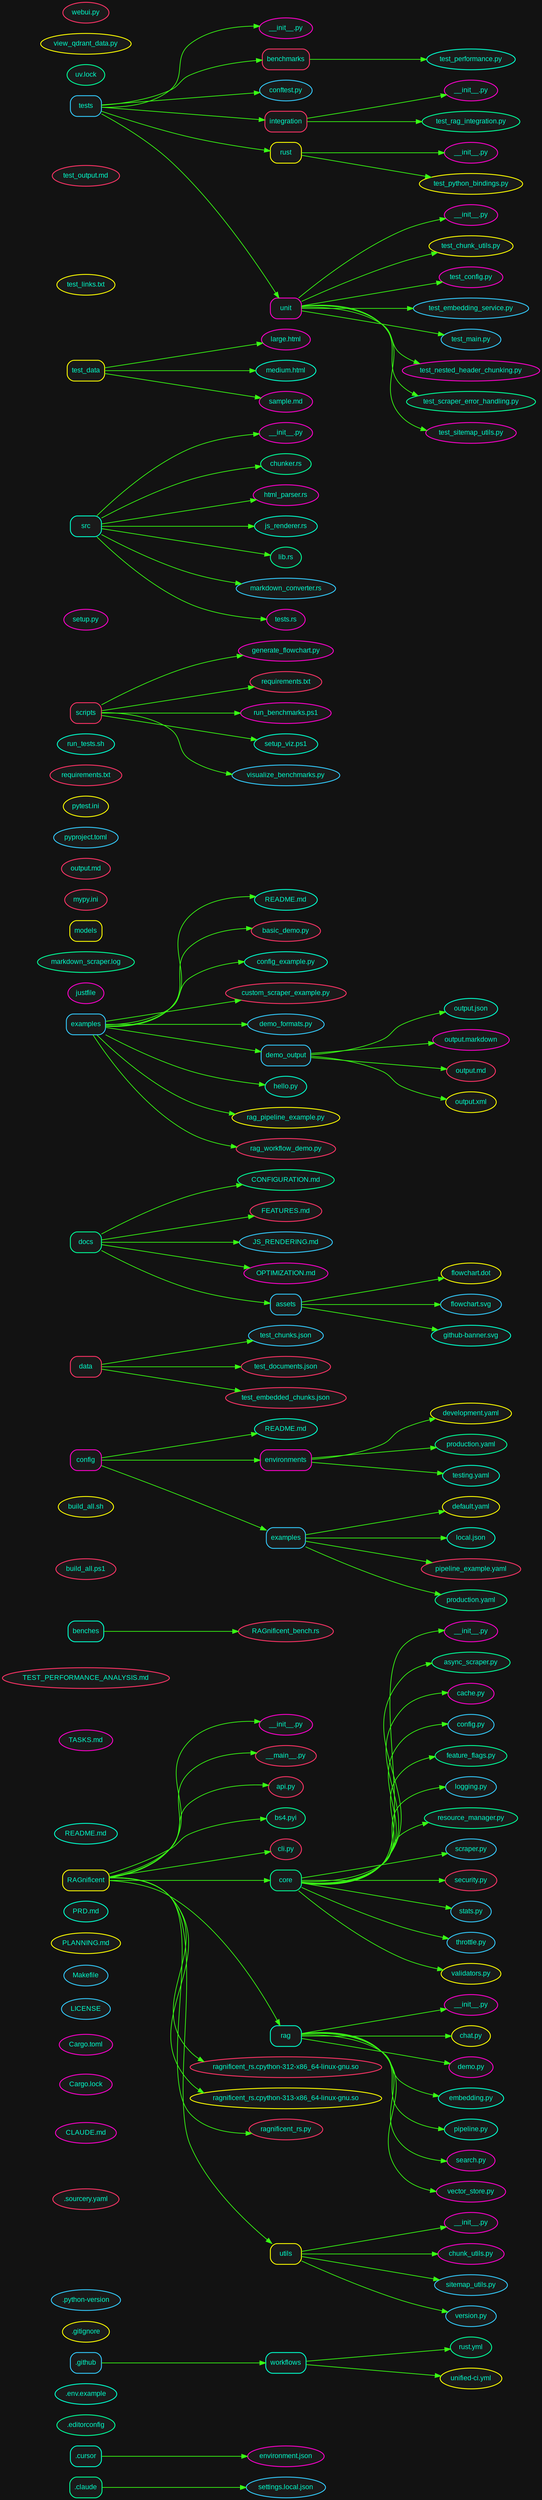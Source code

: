 digraph G {
rankdir=LR;
bgcolor="#121212";
fontname=Arial;
fontsize=12;
node [style="filled, rounded", fillcolor="#1a1a1a", fontcolor="#00ffcc", fontname=Arial, fontsize=12, penwidth=1.5, color="#00ff99"];
edge [color="#39ff14", penwidth=1.2];
node_6723ce3e1a [label=".claude", shape=box, color="#00ff99"];
node_4fc3692381 [label="settings.local.json", shape=ellipse, color="#33ccff"];
node_6723ce3e1a -> node_4fc3692381;
node_a3519be471 [label=".cursor", shape=box, color="#00ffcc"];
node_0068dc9cc3 [label="environment.json", shape=ellipse, color="#ff00cc"];
node_a3519be471 -> node_0068dc9cc3;
node_2e50f262aa [label=".editorconfig", shape=ellipse, color="#00ff99"];
node_af5fa5a1ed [label=".env.example", shape=ellipse, color="#00ffcc"];
node_8d2c1e656d [label=".github", shape=box, color="#33ccff"];
node_45249cdfd6 [label="workflows", shape=box, color="#00ffcc"];
node_8d2c1e656d -> node_45249cdfd6;
node_df6efcd2dc [label="rust.yml", shape=ellipse, color="#00ff99"];
node_45249cdfd6 -> node_df6efcd2dc;
node_f67ed11aee [label="unified-ci.yml", shape=ellipse, color="#ffff00"];
node_45249cdfd6 -> node_f67ed11aee;
node_4d83ba9df5 [label=".gitignore", shape=ellipse, color="#ffff00"];
node_dcb4342fc0 [label=".python-version", shape=ellipse, color="#33ccff"];
node_33e3bf7493 [label=".sourcery.yaml", shape=ellipse, color="#ff3366"];
node_97b5d104bb [label="CLAUDE.md", shape=ellipse, color="#ff00cc"];
node_3916efefbe [label="Cargo.lock", shape=ellipse, color="#ff00cc"];
node_bb118d3251 [label="Cargo.toml", shape=ellipse, color="#ff00cc"];
node_624fb85c93 [label="LICENSE", shape=ellipse, color="#33ccff"];
node_bf2c196d73 [label="Makefile", shape=ellipse, color="#33ccff"];
node_4e685da6bb [label="PLANNING.md", shape=ellipse, color="#ffff00"];
node_e60ddea53e [label="PRD.md", shape=ellipse, color="#00ffcc"];
node_96fadcfcf1 [label="RAGnificent", shape=box, color="#ffff00"];
node_44a31065e8 [label="__init__.py", shape=ellipse, color="#ff00cc"];
node_96fadcfcf1 -> node_44a31065e8;
node_ceda1aba40 [label="__main__.py", shape=ellipse, color="#ff3366"];
node_96fadcfcf1 -> node_ceda1aba40;
node_5e7a8a324b [label="api.py", shape=ellipse, color="#ff3366"];
node_96fadcfcf1 -> node_5e7a8a324b;
node_8403e9cede [label="bs4.pyi", shape=ellipse, color="#00ff99"];
node_96fadcfcf1 -> node_8403e9cede;
node_ba4f19db93 [label="cli.py", shape=ellipse, color="#ff3366"];
node_96fadcfcf1 -> node_ba4f19db93;
node_f12552dfea [label="core", shape=box, color="#00ff99"];
node_96fadcfcf1 -> node_f12552dfea;
node_48234bf8fb [label="__init__.py", shape=ellipse, color="#ff00cc"];
node_f12552dfea -> node_48234bf8fb;
node_5deebca2d3 [label="async_scraper.py", shape=ellipse, color="#00ff99"];
node_f12552dfea -> node_5deebca2d3;
node_b21d112c4b [label="cache.py", shape=ellipse, color="#ff00cc"];
node_f12552dfea -> node_b21d112c4b;
node_2bb9ea71a8 [label="config.py", shape=ellipse, color="#33ccff"];
node_f12552dfea -> node_2bb9ea71a8;
node_7240bf9fd9 [label="feature_flags.py", shape=ellipse, color="#00ff99"];
node_f12552dfea -> node_7240bf9fd9;
node_54fa11c821 [label="logging.py", shape=ellipse, color="#33ccff"];
node_f12552dfea -> node_54fa11c821;
node_b310d810c5 [label="resource_manager.py", shape=ellipse, color="#00ff99"];
node_f12552dfea -> node_b310d810c5;
node_4a29cc2720 [label="scraper.py", shape=ellipse, color="#33ccff"];
node_f12552dfea -> node_4a29cc2720;
node_469b451536 [label="security.py", shape=ellipse, color="#ff3366"];
node_f12552dfea -> node_469b451536;
node_28437f5224 [label="stats.py", shape=ellipse, color="#33ccff"];
node_f12552dfea -> node_28437f5224;
node_44a40de855 [label="throttle.py", shape=ellipse, color="#33ccff"];
node_f12552dfea -> node_44a40de855;
node_480370d747 [label="validators.py", shape=ellipse, color="#ffff00"];
node_f12552dfea -> node_480370d747;
node_884bd2e85a [label="rag", shape=box, color="#00ffcc"];
node_96fadcfcf1 -> node_884bd2e85a;
node_a4a4210963 [label="__init__.py", shape=ellipse, color="#ff00cc"];
node_884bd2e85a -> node_a4a4210963;
node_781d406aa5 [label="chat.py", shape=ellipse, color="#ffff00"];
node_884bd2e85a -> node_781d406aa5;
node_86085ead6a [label="demo.py", shape=ellipse, color="#ff00cc"];
node_884bd2e85a -> node_86085ead6a;
node_4cfb1f460f [label="embedding.py", shape=ellipse, color="#00ffcc"];
node_884bd2e85a -> node_4cfb1f460f;
node_c07844dacb [label="pipeline.py", shape=ellipse, color="#00ffcc"];
node_884bd2e85a -> node_c07844dacb;
node_f03db6c494 [label="search.py", shape=ellipse, color="#ff00cc"];
node_884bd2e85a -> node_f03db6c494;
node_1b947b1eae [label="vector_store.py", shape=ellipse, color="#ff00cc"];
node_884bd2e85a -> node_1b947b1eae;
node_7909ab12ec [label="ragnificent_rs.cpython-312-x86_64-linux-gnu.so", shape=ellipse, color="#ff3366"];
node_96fadcfcf1 -> node_7909ab12ec;
node_1946bf8ca6 [label="ragnificent_rs.cpython-313-x86_64-linux-gnu.so", shape=ellipse, color="#ffff00"];
node_96fadcfcf1 -> node_1946bf8ca6;
node_3b1ab28636 [label="ragnificent_rs.py", shape=ellipse, color="#ff3366"];
node_96fadcfcf1 -> node_3b1ab28636;
node_dba493fe7e [label="utils", shape=box, color="#ffff00"];
node_96fadcfcf1 -> node_dba493fe7e;
node_266cca8c68 [label="__init__.py", shape=ellipse, color="#ff00cc"];
node_dba493fe7e -> node_266cca8c68;
node_af5ee07a92 [label="chunk_utils.py", shape=ellipse, color="#ff00cc"];
node_dba493fe7e -> node_af5ee07a92;
node_fc0472216d [label="sitemap_utils.py", shape=ellipse, color="#33ccff"];
node_dba493fe7e -> node_fc0472216d;
node_122d9d1709 [label="version.py", shape=ellipse, color="#33ccff"];
node_dba493fe7e -> node_122d9d1709;
node_9b51edb2c8 [label="README.md", shape=ellipse, color="#00ffcc"];
node_6f501bd2d8 [label="TASKS.md", shape=ellipse, color="#ff00cc"];
node_843e8caf31 [label="TEST_PERFORMANCE_ANALYSIS.md", shape=ellipse, color="#ff3366"];
node_803e5cba59 [label="benches", shape=box, color="#00ffcc"];
node_6186598473 [label="RAGnificent_bench.rs", shape=ellipse, color="#ff3366"];
node_803e5cba59 -> node_6186598473;
node_ab2ede1471 [label="build_all.ps1", shape=ellipse, color="#ff3366"];
node_c193cb40c8 [label="build_all.sh", shape=ellipse, color="#ffff00"];
node_95dad121f1 [label="config", shape=box, color="#ff00cc"];
node_ed03285900 [label="README.md", shape=ellipse, color="#00ffcc"];
node_95dad121f1 -> node_ed03285900;
node_8f696f5a34 [label="environments", shape=box, color="#ff00cc"];
node_95dad121f1 -> node_8f696f5a34;
node_17f299cf33 [label="development.yaml", shape=ellipse, color="#ffff00"];
node_8f696f5a34 -> node_17f299cf33;
node_3887342f96 [label="production.yaml", shape=ellipse, color="#00ff99"];
node_8f696f5a34 -> node_3887342f96;
node_4e09a991cf [label="testing.yaml", shape=ellipse, color="#00ffcc"];
node_8f696f5a34 -> node_4e09a991cf;
node_994f1d5ade [label="examples", shape=box, color="#33ccff"];
node_95dad121f1 -> node_994f1d5ade;
node_6ff2686f0c [label="default.yaml", shape=ellipse, color="#ffff00"];
node_994f1d5ade -> node_6ff2686f0c;
node_7bb6fd6974 [label="local.json", shape=ellipse, color="#00ffcc"];
node_994f1d5ade -> node_7bb6fd6974;
node_cb18f8bed2 [label="pipeline_example.yaml", shape=ellipse, color="#ff3366"];
node_994f1d5ade -> node_cb18f8bed2;
node_86d5aa21fc [label="production.yaml", shape=ellipse, color="#00ff99"];
node_994f1d5ade -> node_86d5aa21fc;
node_cd0dc3eb10 [label="data", shape=box, color="#ff3366"];
node_fde7be3d0e [label="test_chunks.json", shape=ellipse, color="#33ccff"];
node_cd0dc3eb10 -> node_fde7be3d0e;
node_e9503cf0ba [label="test_documents.json", shape=ellipse, color="#ff3366"];
node_cd0dc3eb10 -> node_e9503cf0ba;
node_ad563c79e1 [label="test_embedded_chunks.json", shape=ellipse, color="#ff3366"];
node_cd0dc3eb10 -> node_ad563c79e1;
node_318f073ec9 [label="docs", shape=box, color="#00ff99"];
node_9b787f28c6 [label="CONFIGURATION.md", shape=ellipse, color="#00ff99"];
node_318f073ec9 -> node_9b787f28c6;
node_f232db8fca [label="FEATURES.md", shape=ellipse, color="#ff3366"];
node_318f073ec9 -> node_f232db8fca;
node_867a83fbc1 [label="JS_RENDERING.md", shape=ellipse, color="#33ccff"];
node_318f073ec9 -> node_867a83fbc1;
node_2719693368 [label="OPTIMIZATION.md", shape=ellipse, color="#ff00cc"];
node_318f073ec9 -> node_2719693368;
node_015f06892b [label="assets", shape=box, color="#33ccff"];
node_318f073ec9 -> node_015f06892b;
node_c9fd07f824 [label="flowchart.dot", shape=ellipse, color="#ffff00"];
node_015f06892b -> node_c9fd07f824;
node_9bef854141 [label="flowchart.svg", shape=ellipse, color="#33ccff"];
node_015f06892b -> node_9bef854141;
node_62307b3fbb [label="github-banner.svg", shape=ellipse, color="#00ffcc"];
node_015f06892b -> node_62307b3fbb;
node_3066f2fced [label="examples", shape=box, color="#33ccff"];
node_ca4338ace9 [label="README.md", shape=ellipse, color="#00ffcc"];
node_3066f2fced -> node_ca4338ace9;
node_3d9ed9a490 [label="basic_demo.py", shape=ellipse, color="#ff3366"];
node_3066f2fced -> node_3d9ed9a490;
node_764bf966a8 [label="config_example.py", shape=ellipse, color="#00ffcc"];
node_3066f2fced -> node_764bf966a8;
node_ed3a2f323d [label="custom_scraper_example.py", shape=ellipse, color="#ff3366"];
node_3066f2fced -> node_ed3a2f323d;
node_e91b8f50ea [label="demo_formats.py", shape=ellipse, color="#33ccff"];
node_3066f2fced -> node_e91b8f50ea;
node_ceb66e7c99 [label="demo_output", shape=box, color="#33ccff"];
node_3066f2fced -> node_ceb66e7c99;
node_a4db43d4f6 [label="output.json", shape=ellipse, color="#00ffcc"];
node_ceb66e7c99 -> node_a4db43d4f6;
node_fb08806375 [label="output.markdown", shape=ellipse, color="#ff00cc"];
node_ceb66e7c99 -> node_fb08806375;
node_f85ca2dbcf [label="output.md", shape=ellipse, color="#ff3366"];
node_ceb66e7c99 -> node_f85ca2dbcf;
node_b43414d6f3 [label="output.xml", shape=ellipse, color="#ffff00"];
node_ceb66e7c99 -> node_b43414d6f3;
node_b26838258f [label="hello.py", shape=ellipse, color="#00ffcc"];
node_3066f2fced -> node_b26838258f;
node_1e5ea46cf0 [label="rag_pipeline_example.py", shape=ellipse, color="#ffff00"];
node_3066f2fced -> node_1e5ea46cf0;
node_3c2cf97b55 [label="rag_workflow_demo.py", shape=ellipse, color="#ff3366"];
node_3066f2fced -> node_3c2cf97b55;
node_f192db2340 [label="justfile", shape=ellipse, color="#ff00cc"];
node_aeba7395a0 [label="markdown_scraper.log", shape=ellipse, color="#00ff99"];
node_7b5d9a19e2 [label="models", shape=box, color="#ffff00"];
node_6c4fe39005 [label="mypy.ini", shape=ellipse, color="#ff3366"];
node_2c17d4bf9b [label="output.md", shape=ellipse, color="#ff3366"];
node_5ca72a31e9 [label="pyproject.toml", shape=ellipse, color="#33ccff"];
node_c8dcfb58f3 [label="pytest.ini", shape=ellipse, color="#ffff00"];
node_f793f44893 [label="requirements.txt", shape=ellipse, color="#ff3366"];
node_aca7d74f13 [label="run_tests.sh", shape=ellipse, color="#00ffcc"];
node_7eaa9e21a9 [label="scripts", shape=box, color="#ff3366"];
node_e21f43a8dd [label="generate_flowchart.py", shape=ellipse, color="#ff00cc"];
node_7eaa9e21a9 -> node_e21f43a8dd;
node_9fca0eb474 [label="requirements.txt", shape=ellipse, color="#ff3366"];
node_7eaa9e21a9 -> node_9fca0eb474;
node_2dd0cb182d [label="run_benchmarks.ps1", shape=ellipse, color="#ff00cc"];
node_7eaa9e21a9 -> node_2dd0cb182d;
node_eb1bfd9f45 [label="setup_viz.ps1", shape=ellipse, color="#00ffcc"];
node_7eaa9e21a9 -> node_eb1bfd9f45;
node_990056d2fe [label="visualize_benchmarks.py", shape=ellipse, color="#33ccff"];
node_7eaa9e21a9 -> node_990056d2fe;
node_f955824d46 [label="setup.py", shape=ellipse, color="#ff00cc"];
node_d0592fc21a [label="src", shape=box, color="#00ffcc"];
node_c2017cf6d8 [label="__init__.py", shape=ellipse, color="#ff00cc"];
node_d0592fc21a -> node_c2017cf6d8;
node_81c939faea [label="chunker.rs", shape=ellipse, color="#00ff99"];
node_d0592fc21a -> node_81c939faea;
node_17aedc5dd3 [label="html_parser.rs", shape=ellipse, color="#ff00cc"];
node_d0592fc21a -> node_17aedc5dd3;
node_bf22cd2f5f [label="js_renderer.rs", shape=ellipse, color="#00ffcc"];
node_d0592fc21a -> node_bf22cd2f5f;
node_7c1c736808 [label="lib.rs", shape=ellipse, color="#00ff99"];
node_d0592fc21a -> node_7c1c736808;
node_663ca69645 [label="markdown_converter.rs", shape=ellipse, color="#33ccff"];
node_d0592fc21a -> node_663ca69645;
node_066b4da0bd [label="tests.rs", shape=ellipse, color="#ff00cc"];
node_d0592fc21a -> node_066b4da0bd;
node_62c417c63f [label="test_data", shape=box, color="#ffff00"];
node_df235bc1ff [label="large.html", shape=ellipse, color="#ff00cc"];
node_62c417c63f -> node_df235bc1ff;
node_2b01d7bccf [label="medium.html", shape=ellipse, color="#00ffcc"];
node_62c417c63f -> node_2b01d7bccf;
node_444cc8bb30 [label="sample.md", shape=ellipse, color="#ff00cc"];
node_62c417c63f -> node_444cc8bb30;
node_dd1d5c5ee4 [label="test_links.txt", shape=ellipse, color="#ffff00"];
node_aa01eb6ab6 [label="test_output.md", shape=ellipse, color="#ff3366"];
node_6e1423649f [label="tests", shape=box, color="#33ccff"];
node_018b10face [label="__init__.py", shape=ellipse, color="#ff00cc"];
node_6e1423649f -> node_018b10face;
node_cdfb78ebab [label="benchmarks", shape=box, color="#ff3366"];
node_6e1423649f -> node_cdfb78ebab;
node_414c5aabb5 [label="test_performance.py", shape=ellipse, color="#00ffcc"];
node_cdfb78ebab -> node_414c5aabb5;
node_c7471159fa [label="conftest.py", shape=ellipse, color="#33ccff"];
node_6e1423649f -> node_c7471159fa;
node_100c7f2559 [label="integration", shape=box, color="#ff3366"];
node_6e1423649f -> node_100c7f2559;
node_333523d249 [label="__init__.py", shape=ellipse, color="#ff00cc"];
node_100c7f2559 -> node_333523d249;
node_b810b7c3ca [label="test_rag_integration.py", shape=ellipse, color="#00ff99"];
node_100c7f2559 -> node_b810b7c3ca;
node_384a29dbe4 [label="rust", shape=box, color="#ffff00"];
node_6e1423649f -> node_384a29dbe4;
node_81e8f516b6 [label="__init__.py", shape=ellipse, color="#ff00cc"];
node_384a29dbe4 -> node_81e8f516b6;
node_4f21b18579 [label="test_python_bindings.py", shape=ellipse, color="#ffff00"];
node_384a29dbe4 -> node_4f21b18579;
node_389e5329df [label="unit", shape=box, color="#ff00cc"];
node_6e1423649f -> node_389e5329df;
node_3a6c2ba207 [label="__init__.py", shape=ellipse, color="#ff00cc"];
node_389e5329df -> node_3a6c2ba207;
node_350bbdfb7a [label="test_chunk_utils.py", shape=ellipse, color="#ffff00"];
node_389e5329df -> node_350bbdfb7a;
node_a578ffbd8f [label="test_config.py", shape=ellipse, color="#ff00cc"];
node_389e5329df -> node_a578ffbd8f;
node_689b2e892f [label="test_embedding_service.py", shape=ellipse, color="#33ccff"];
node_389e5329df -> node_689b2e892f;
node_a288bf88be [label="test_main.py", shape=ellipse, color="#33ccff"];
node_389e5329df -> node_a288bf88be;
node_8a388c61c0 [label="test_nested_header_chunking.py", shape=ellipse, color="#ff00cc"];
node_389e5329df -> node_8a388c61c0;
node_3320a955e6 [label="test_scraper_error_handling.py", shape=ellipse, color="#00ff99"];
node_389e5329df -> node_3320a955e6;
node_8b49b2b9ad [label="test_sitemap_utils.py", shape=ellipse, color="#ff00cc"];
node_389e5329df -> node_8b49b2b9ad;
node_0f2bf7351d [label="uv.lock", shape=ellipse, color="#00ff99"];
node_bf88a29613 [label="view_qdrant_data.py", shape=ellipse, color="#ffff00"];
node_e739f706b9 [label="webui.py", shape=ellipse, color="#ff3366"];
}
